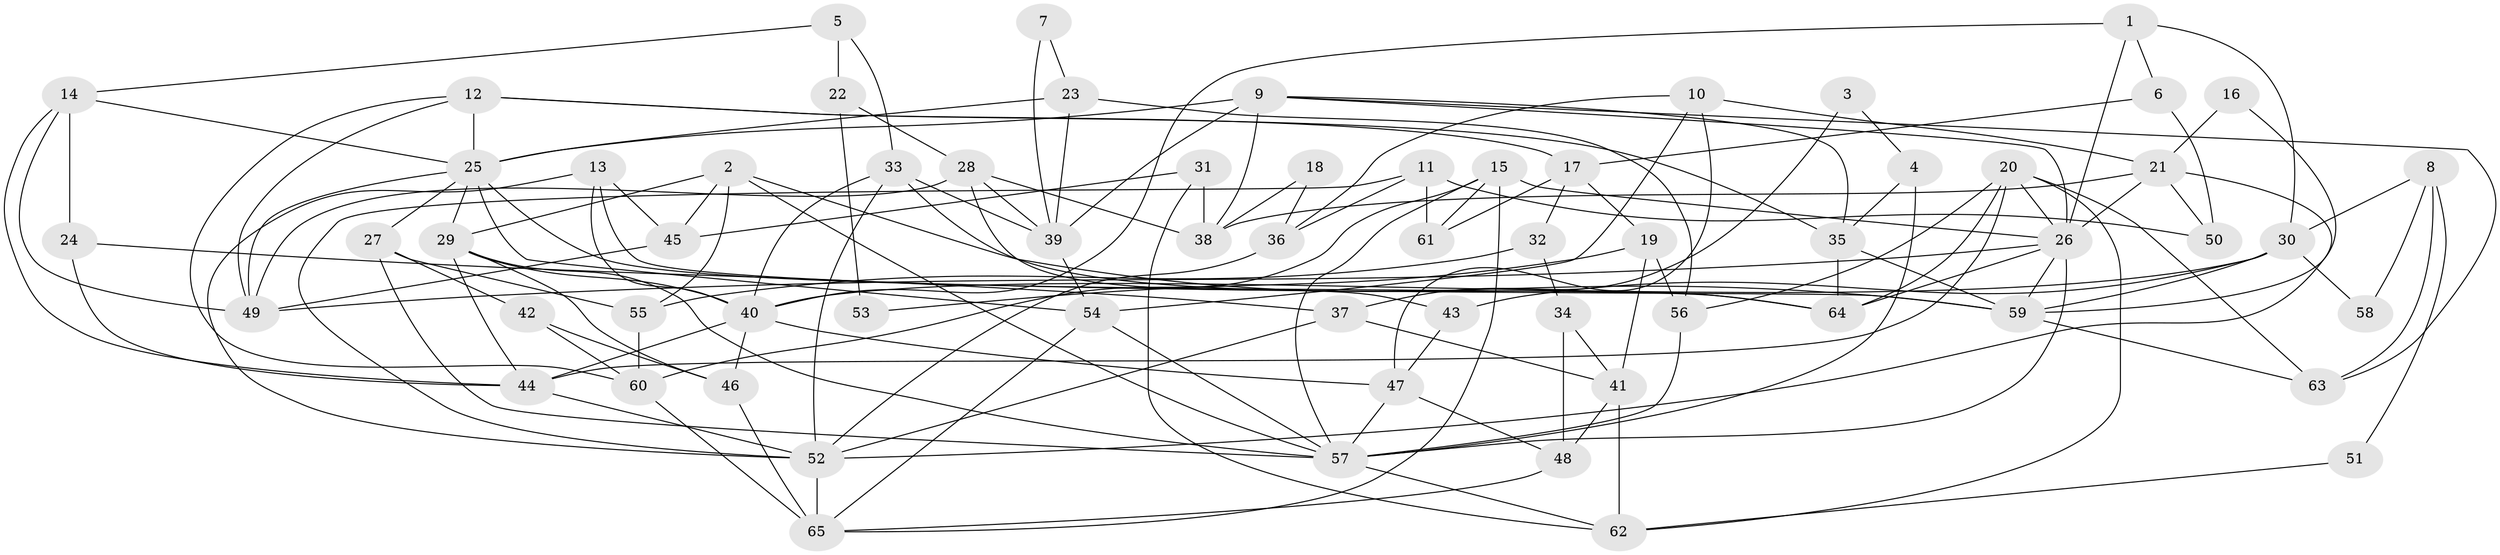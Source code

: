 // original degree distribution, {4: 0.31521739130434784, 5: 0.17391304347826086, 3: 0.2391304347826087, 2: 0.14130434782608695, 6: 0.07608695652173914, 7: 0.043478260869565216, 10: 0.010869565217391304}
// Generated by graph-tools (version 1.1) at 2025/37/03/04/25 23:37:15]
// undirected, 65 vertices, 147 edges
graph export_dot {
  node [color=gray90,style=filled];
  1;
  2;
  3;
  4;
  5;
  6;
  7;
  8;
  9;
  10;
  11;
  12;
  13;
  14;
  15;
  16;
  17;
  18;
  19;
  20;
  21;
  22;
  23;
  24;
  25;
  26;
  27;
  28;
  29;
  30;
  31;
  32;
  33;
  34;
  35;
  36;
  37;
  38;
  39;
  40;
  41;
  42;
  43;
  44;
  45;
  46;
  47;
  48;
  49;
  50;
  51;
  52;
  53;
  54;
  55;
  56;
  57;
  58;
  59;
  60;
  61;
  62;
  63;
  64;
  65;
  1 -- 6 [weight=1.0];
  1 -- 26 [weight=1.0];
  1 -- 30 [weight=1.0];
  1 -- 40 [weight=1.0];
  2 -- 29 [weight=1.0];
  2 -- 45 [weight=1.0];
  2 -- 55 [weight=1.0];
  2 -- 57 [weight=1.0];
  2 -- 59 [weight=1.0];
  3 -- 4 [weight=1.0];
  3 -- 37 [weight=1.0];
  4 -- 35 [weight=1.0];
  4 -- 57 [weight=1.0];
  5 -- 14 [weight=1.0];
  5 -- 22 [weight=1.0];
  5 -- 33 [weight=1.0];
  6 -- 17 [weight=1.0];
  6 -- 50 [weight=1.0];
  7 -- 23 [weight=1.0];
  7 -- 39 [weight=1.0];
  8 -- 30 [weight=1.0];
  8 -- 51 [weight=1.0];
  8 -- 58 [weight=1.0];
  8 -- 63 [weight=1.0];
  9 -- 25 [weight=1.0];
  9 -- 26 [weight=1.0];
  9 -- 35 [weight=1.0];
  9 -- 38 [weight=2.0];
  9 -- 39 [weight=1.0];
  9 -- 63 [weight=1.0];
  10 -- 21 [weight=1.0];
  10 -- 36 [weight=1.0];
  10 -- 47 [weight=1.0];
  10 -- 54 [weight=1.0];
  11 -- 36 [weight=1.0];
  11 -- 50 [weight=1.0];
  11 -- 52 [weight=1.0];
  11 -- 61 [weight=1.0];
  12 -- 17 [weight=1.0];
  12 -- 25 [weight=1.0];
  12 -- 35 [weight=1.0];
  12 -- 49 [weight=1.0];
  12 -- 60 [weight=1.0];
  13 -- 40 [weight=1.0];
  13 -- 45 [weight=1.0];
  13 -- 52 [weight=1.0];
  13 -- 59 [weight=1.0];
  14 -- 24 [weight=1.0];
  14 -- 25 [weight=1.0];
  14 -- 44 [weight=1.0];
  14 -- 49 [weight=1.0];
  15 -- 26 [weight=1.0];
  15 -- 57 [weight=1.0];
  15 -- 60 [weight=1.0];
  15 -- 61 [weight=1.0];
  15 -- 65 [weight=1.0];
  16 -- 21 [weight=1.0];
  16 -- 59 [weight=1.0];
  17 -- 19 [weight=1.0];
  17 -- 32 [weight=1.0];
  17 -- 61 [weight=1.0];
  18 -- 36 [weight=1.0];
  18 -- 38 [weight=1.0];
  19 -- 41 [weight=1.0];
  19 -- 53 [weight=1.0];
  19 -- 56 [weight=1.0];
  20 -- 26 [weight=1.0];
  20 -- 44 [weight=1.0];
  20 -- 56 [weight=1.0];
  20 -- 62 [weight=1.0];
  20 -- 63 [weight=1.0];
  20 -- 64 [weight=1.0];
  21 -- 26 [weight=1.0];
  21 -- 38 [weight=1.0];
  21 -- 50 [weight=1.0];
  21 -- 52 [weight=1.0];
  22 -- 28 [weight=1.0];
  22 -- 53 [weight=1.0];
  23 -- 25 [weight=1.0];
  23 -- 39 [weight=1.0];
  23 -- 56 [weight=1.0];
  24 -- 37 [weight=1.0];
  24 -- 44 [weight=1.0];
  25 -- 27 [weight=1.0];
  25 -- 29 [weight=1.0];
  25 -- 49 [weight=1.0];
  25 -- 54 [weight=1.0];
  25 -- 64 [weight=1.0];
  26 -- 49 [weight=1.0];
  26 -- 57 [weight=1.0];
  26 -- 59 [weight=1.0];
  26 -- 64 [weight=1.0];
  27 -- 42 [weight=1.0];
  27 -- 55 [weight=1.0];
  27 -- 57 [weight=1.0];
  28 -- 38 [weight=1.0];
  28 -- 39 [weight=1.0];
  28 -- 43 [weight=1.0];
  28 -- 49 [weight=1.0];
  29 -- 40 [weight=2.0];
  29 -- 44 [weight=1.0];
  29 -- 46 [weight=1.0];
  29 -- 57 [weight=1.0];
  30 -- 40 [weight=1.0];
  30 -- 43 [weight=1.0];
  30 -- 58 [weight=1.0];
  30 -- 59 [weight=1.0];
  31 -- 38 [weight=2.0];
  31 -- 45 [weight=1.0];
  31 -- 62 [weight=1.0];
  32 -- 34 [weight=1.0];
  32 -- 55 [weight=1.0];
  33 -- 39 [weight=1.0];
  33 -- 40 [weight=1.0];
  33 -- 52 [weight=1.0];
  33 -- 64 [weight=1.0];
  34 -- 41 [weight=1.0];
  34 -- 48 [weight=1.0];
  35 -- 59 [weight=1.0];
  35 -- 64 [weight=1.0];
  36 -- 52 [weight=1.0];
  37 -- 41 [weight=1.0];
  37 -- 52 [weight=1.0];
  39 -- 54 [weight=1.0];
  40 -- 44 [weight=1.0];
  40 -- 46 [weight=1.0];
  40 -- 47 [weight=1.0];
  41 -- 48 [weight=1.0];
  41 -- 62 [weight=1.0];
  42 -- 46 [weight=1.0];
  42 -- 60 [weight=1.0];
  43 -- 47 [weight=1.0];
  44 -- 52 [weight=1.0];
  45 -- 49 [weight=1.0];
  46 -- 65 [weight=1.0];
  47 -- 48 [weight=1.0];
  47 -- 57 [weight=1.0];
  48 -- 65 [weight=1.0];
  51 -- 62 [weight=1.0];
  52 -- 65 [weight=2.0];
  54 -- 57 [weight=1.0];
  54 -- 65 [weight=1.0];
  55 -- 60 [weight=1.0];
  56 -- 57 [weight=1.0];
  57 -- 62 [weight=1.0];
  59 -- 63 [weight=1.0];
  60 -- 65 [weight=1.0];
}
